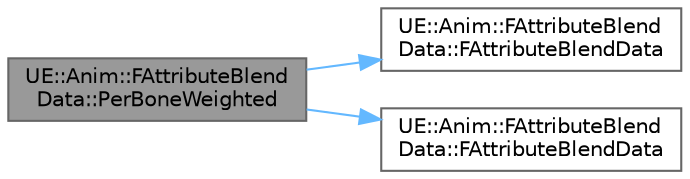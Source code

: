 digraph "UE::Anim::FAttributeBlendData::PerBoneWeighted"
{
 // INTERACTIVE_SVG=YES
 // LATEX_PDF_SIZE
  bgcolor="transparent";
  edge [fontname=Helvetica,fontsize=10,labelfontname=Helvetica,labelfontsize=10];
  node [fontname=Helvetica,fontsize=10,shape=box,height=0.2,width=0.4];
  rankdir="LR";
  Node1 [id="Node000001",label="UE::Anim::FAttributeBlend\lData::PerBoneWeighted",height=0.2,width=0.4,color="gray40", fillcolor="grey60", style="filled", fontcolor="black",tooltip=" "];
  Node1 -> Node2 [id="edge1_Node000001_Node000002",color="steelblue1",style="solid",tooltip=" "];
  Node2 [id="Node000002",label="UE::Anim::FAttributeBlend\lData::FAttributeBlendData",height=0.2,width=0.4,color="grey40", fillcolor="white", style="filled",URL="$d3/d95/structUE_1_1Anim_1_1FAttributeBlendData.html#af32dcfcf06486b65b506930eef5ebf6b",tooltip=" "];
  Node1 -> Node3 [id="edge2_Node000001_Node000003",color="steelblue1",style="solid",tooltip=" "];
  Node3 [id="Node000003",label="UE::Anim::FAttributeBlend\lData::FAttributeBlendData",height=0.2,width=0.4,color="grey40", fillcolor="white", style="filled",URL="$d3/d95/structUE_1_1Anim_1_1FAttributeBlendData.html#a522ce175fbd1617942d3da429eaa96bf",tooltip=" "];
}
